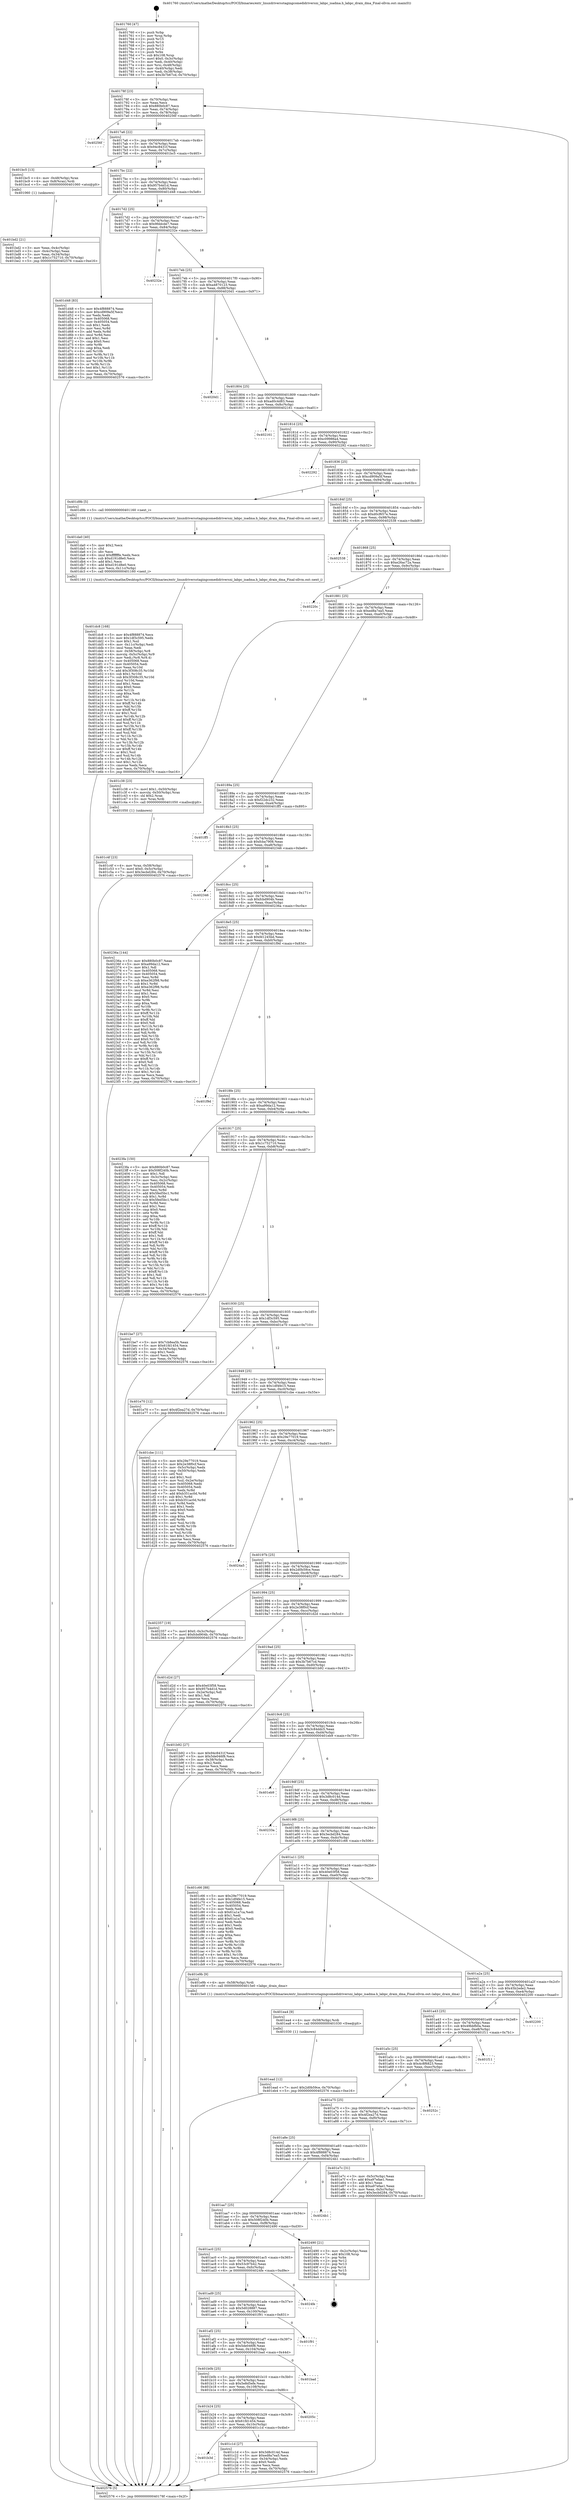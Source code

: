 digraph "0x401760" {
  label = "0x401760 (/mnt/c/Users/mathe/Desktop/tcc/POCII/binaries/extr_linuxdriversstagingcomedidriversni_labpc_isadma.h_labpc_drain_dma_Final-ollvm.out::main(0))"
  labelloc = "t"
  node[shape=record]

  Entry [label="",width=0.3,height=0.3,shape=circle,fillcolor=black,style=filled]
  "0x40178f" [label="{
     0x40178f [23]\l
     | [instrs]\l
     &nbsp;&nbsp;0x40178f \<+3\>: mov -0x70(%rbp),%eax\l
     &nbsp;&nbsp;0x401792 \<+2\>: mov %eax,%ecx\l
     &nbsp;&nbsp;0x401794 \<+6\>: sub $0x880b0c87,%ecx\l
     &nbsp;&nbsp;0x40179a \<+3\>: mov %eax,-0x74(%rbp)\l
     &nbsp;&nbsp;0x40179d \<+3\>: mov %ecx,-0x78(%rbp)\l
     &nbsp;&nbsp;0x4017a0 \<+6\>: je 000000000040256f \<main+0xe0f\>\l
  }"]
  "0x40256f" [label="{
     0x40256f\l
  }", style=dashed]
  "0x4017a6" [label="{
     0x4017a6 [22]\l
     | [instrs]\l
     &nbsp;&nbsp;0x4017a6 \<+5\>: jmp 00000000004017ab \<main+0x4b\>\l
     &nbsp;&nbsp;0x4017ab \<+3\>: mov -0x74(%rbp),%eax\l
     &nbsp;&nbsp;0x4017ae \<+5\>: sub $0x94c8431f,%eax\l
     &nbsp;&nbsp;0x4017b3 \<+3\>: mov %eax,-0x7c(%rbp)\l
     &nbsp;&nbsp;0x4017b6 \<+6\>: je 0000000000401bc5 \<main+0x465\>\l
  }"]
  Exit [label="",width=0.3,height=0.3,shape=circle,fillcolor=black,style=filled,peripheries=2]
  "0x401bc5" [label="{
     0x401bc5 [13]\l
     | [instrs]\l
     &nbsp;&nbsp;0x401bc5 \<+4\>: mov -0x48(%rbp),%rax\l
     &nbsp;&nbsp;0x401bc9 \<+4\>: mov 0x8(%rax),%rdi\l
     &nbsp;&nbsp;0x401bcd \<+5\>: call 0000000000401060 \<atoi@plt\>\l
     | [calls]\l
     &nbsp;&nbsp;0x401060 \{1\} (unknown)\l
  }"]
  "0x4017bc" [label="{
     0x4017bc [22]\l
     | [instrs]\l
     &nbsp;&nbsp;0x4017bc \<+5\>: jmp 00000000004017c1 \<main+0x61\>\l
     &nbsp;&nbsp;0x4017c1 \<+3\>: mov -0x74(%rbp),%eax\l
     &nbsp;&nbsp;0x4017c4 \<+5\>: sub $0x957b4d1d,%eax\l
     &nbsp;&nbsp;0x4017c9 \<+3\>: mov %eax,-0x80(%rbp)\l
     &nbsp;&nbsp;0x4017cc \<+6\>: je 0000000000401d48 \<main+0x5e8\>\l
  }"]
  "0x401ead" [label="{
     0x401ead [12]\l
     | [instrs]\l
     &nbsp;&nbsp;0x401ead \<+7\>: movl $0x2d0b59ce,-0x70(%rbp)\l
     &nbsp;&nbsp;0x401eb4 \<+5\>: jmp 0000000000402576 \<main+0xe16\>\l
  }"]
  "0x401d48" [label="{
     0x401d48 [83]\l
     | [instrs]\l
     &nbsp;&nbsp;0x401d48 \<+5\>: mov $0x4f888874,%eax\l
     &nbsp;&nbsp;0x401d4d \<+5\>: mov $0xcd909a5f,%ecx\l
     &nbsp;&nbsp;0x401d52 \<+2\>: xor %edx,%edx\l
     &nbsp;&nbsp;0x401d54 \<+7\>: mov 0x405068,%esi\l
     &nbsp;&nbsp;0x401d5b \<+7\>: mov 0x405054,%edi\l
     &nbsp;&nbsp;0x401d62 \<+3\>: sub $0x1,%edx\l
     &nbsp;&nbsp;0x401d65 \<+3\>: mov %esi,%r8d\l
     &nbsp;&nbsp;0x401d68 \<+3\>: add %edx,%r8d\l
     &nbsp;&nbsp;0x401d6b \<+4\>: imul %r8d,%esi\l
     &nbsp;&nbsp;0x401d6f \<+3\>: and $0x1,%esi\l
     &nbsp;&nbsp;0x401d72 \<+3\>: cmp $0x0,%esi\l
     &nbsp;&nbsp;0x401d75 \<+4\>: sete %r9b\l
     &nbsp;&nbsp;0x401d79 \<+3\>: cmp $0xa,%edi\l
     &nbsp;&nbsp;0x401d7c \<+4\>: setl %r10b\l
     &nbsp;&nbsp;0x401d80 \<+3\>: mov %r9b,%r11b\l
     &nbsp;&nbsp;0x401d83 \<+3\>: and %r10b,%r11b\l
     &nbsp;&nbsp;0x401d86 \<+3\>: xor %r10b,%r9b\l
     &nbsp;&nbsp;0x401d89 \<+3\>: or %r9b,%r11b\l
     &nbsp;&nbsp;0x401d8c \<+4\>: test $0x1,%r11b\l
     &nbsp;&nbsp;0x401d90 \<+3\>: cmovne %ecx,%eax\l
     &nbsp;&nbsp;0x401d93 \<+3\>: mov %eax,-0x70(%rbp)\l
     &nbsp;&nbsp;0x401d96 \<+5\>: jmp 0000000000402576 \<main+0xe16\>\l
  }"]
  "0x4017d2" [label="{
     0x4017d2 [25]\l
     | [instrs]\l
     &nbsp;&nbsp;0x4017d2 \<+5\>: jmp 00000000004017d7 \<main+0x77\>\l
     &nbsp;&nbsp;0x4017d7 \<+3\>: mov -0x74(%rbp),%eax\l
     &nbsp;&nbsp;0x4017da \<+5\>: sub $0x9fddcde7,%eax\l
     &nbsp;&nbsp;0x4017df \<+6\>: mov %eax,-0x84(%rbp)\l
     &nbsp;&nbsp;0x4017e5 \<+6\>: je 000000000040232e \<main+0xbce\>\l
  }"]
  "0x401ea4" [label="{
     0x401ea4 [9]\l
     | [instrs]\l
     &nbsp;&nbsp;0x401ea4 \<+4\>: mov -0x58(%rbp),%rdi\l
     &nbsp;&nbsp;0x401ea8 \<+5\>: call 0000000000401030 \<free@plt\>\l
     | [calls]\l
     &nbsp;&nbsp;0x401030 \{1\} (unknown)\l
  }"]
  "0x40232e" [label="{
     0x40232e\l
  }", style=dashed]
  "0x4017eb" [label="{
     0x4017eb [25]\l
     | [instrs]\l
     &nbsp;&nbsp;0x4017eb \<+5\>: jmp 00000000004017f0 \<main+0x90\>\l
     &nbsp;&nbsp;0x4017f0 \<+3\>: mov -0x74(%rbp),%eax\l
     &nbsp;&nbsp;0x4017f3 \<+5\>: sub $0xa4870123,%eax\l
     &nbsp;&nbsp;0x4017f8 \<+6\>: mov %eax,-0x88(%rbp)\l
     &nbsp;&nbsp;0x4017fe \<+6\>: je 00000000004020d1 \<main+0x971\>\l
  }"]
  "0x401dc8" [label="{
     0x401dc8 [168]\l
     | [instrs]\l
     &nbsp;&nbsp;0x401dc8 \<+5\>: mov $0x4f888874,%ecx\l
     &nbsp;&nbsp;0x401dcd \<+5\>: mov $0x1df3c595,%edx\l
     &nbsp;&nbsp;0x401dd2 \<+3\>: mov $0x1,%sil\l
     &nbsp;&nbsp;0x401dd5 \<+6\>: mov -0x11c(%rbp),%edi\l
     &nbsp;&nbsp;0x401ddb \<+3\>: imul %eax,%edi\l
     &nbsp;&nbsp;0x401dde \<+4\>: mov -0x58(%rbp),%r8\l
     &nbsp;&nbsp;0x401de2 \<+4\>: movslq -0x5c(%rbp),%r9\l
     &nbsp;&nbsp;0x401de6 \<+4\>: mov %edi,(%r8,%r9,4)\l
     &nbsp;&nbsp;0x401dea \<+7\>: mov 0x405068,%eax\l
     &nbsp;&nbsp;0x401df1 \<+7\>: mov 0x405054,%edi\l
     &nbsp;&nbsp;0x401df8 \<+3\>: mov %eax,%r10d\l
     &nbsp;&nbsp;0x401dfb \<+7\>: add $0x3f308c35,%r10d\l
     &nbsp;&nbsp;0x401e02 \<+4\>: sub $0x1,%r10d\l
     &nbsp;&nbsp;0x401e06 \<+7\>: sub $0x3f308c35,%r10d\l
     &nbsp;&nbsp;0x401e0d \<+4\>: imul %r10d,%eax\l
     &nbsp;&nbsp;0x401e11 \<+3\>: and $0x1,%eax\l
     &nbsp;&nbsp;0x401e14 \<+3\>: cmp $0x0,%eax\l
     &nbsp;&nbsp;0x401e17 \<+4\>: sete %r11b\l
     &nbsp;&nbsp;0x401e1b \<+3\>: cmp $0xa,%edi\l
     &nbsp;&nbsp;0x401e1e \<+3\>: setl %bl\l
     &nbsp;&nbsp;0x401e21 \<+3\>: mov %r11b,%r14b\l
     &nbsp;&nbsp;0x401e24 \<+4\>: xor $0xff,%r14b\l
     &nbsp;&nbsp;0x401e28 \<+3\>: mov %bl,%r15b\l
     &nbsp;&nbsp;0x401e2b \<+4\>: xor $0xff,%r15b\l
     &nbsp;&nbsp;0x401e2f \<+4\>: xor $0x1,%sil\l
     &nbsp;&nbsp;0x401e33 \<+3\>: mov %r14b,%r12b\l
     &nbsp;&nbsp;0x401e36 \<+4\>: and $0xff,%r12b\l
     &nbsp;&nbsp;0x401e3a \<+3\>: and %sil,%r11b\l
     &nbsp;&nbsp;0x401e3d \<+3\>: mov %r15b,%r13b\l
     &nbsp;&nbsp;0x401e40 \<+4\>: and $0xff,%r13b\l
     &nbsp;&nbsp;0x401e44 \<+3\>: and %sil,%bl\l
     &nbsp;&nbsp;0x401e47 \<+3\>: or %r11b,%r12b\l
     &nbsp;&nbsp;0x401e4a \<+3\>: or %bl,%r13b\l
     &nbsp;&nbsp;0x401e4d \<+3\>: xor %r13b,%r12b\l
     &nbsp;&nbsp;0x401e50 \<+3\>: or %r15b,%r14b\l
     &nbsp;&nbsp;0x401e53 \<+4\>: xor $0xff,%r14b\l
     &nbsp;&nbsp;0x401e57 \<+4\>: or $0x1,%sil\l
     &nbsp;&nbsp;0x401e5b \<+3\>: and %sil,%r14b\l
     &nbsp;&nbsp;0x401e5e \<+3\>: or %r14b,%r12b\l
     &nbsp;&nbsp;0x401e61 \<+4\>: test $0x1,%r12b\l
     &nbsp;&nbsp;0x401e65 \<+3\>: cmovne %edx,%ecx\l
     &nbsp;&nbsp;0x401e68 \<+3\>: mov %ecx,-0x70(%rbp)\l
     &nbsp;&nbsp;0x401e6b \<+5\>: jmp 0000000000402576 \<main+0xe16\>\l
  }"]
  "0x4020d1" [label="{
     0x4020d1\l
  }", style=dashed]
  "0x401804" [label="{
     0x401804 [25]\l
     | [instrs]\l
     &nbsp;&nbsp;0x401804 \<+5\>: jmp 0000000000401809 \<main+0xa9\>\l
     &nbsp;&nbsp;0x401809 \<+3\>: mov -0x74(%rbp),%eax\l
     &nbsp;&nbsp;0x40180c \<+5\>: sub $0xad0c4d83,%eax\l
     &nbsp;&nbsp;0x401811 \<+6\>: mov %eax,-0x8c(%rbp)\l
     &nbsp;&nbsp;0x401817 \<+6\>: je 0000000000402161 \<main+0xa01\>\l
  }"]
  "0x401da0" [label="{
     0x401da0 [40]\l
     | [instrs]\l
     &nbsp;&nbsp;0x401da0 \<+5\>: mov $0x2,%ecx\l
     &nbsp;&nbsp;0x401da5 \<+1\>: cltd\l
     &nbsp;&nbsp;0x401da6 \<+2\>: idiv %ecx\l
     &nbsp;&nbsp;0x401da8 \<+6\>: imul $0xfffffffe,%edx,%ecx\l
     &nbsp;&nbsp;0x401dae \<+6\>: sub $0xd191d8e0,%ecx\l
     &nbsp;&nbsp;0x401db4 \<+3\>: add $0x1,%ecx\l
     &nbsp;&nbsp;0x401db7 \<+6\>: add $0xd191d8e0,%ecx\l
     &nbsp;&nbsp;0x401dbd \<+6\>: mov %ecx,-0x11c(%rbp)\l
     &nbsp;&nbsp;0x401dc3 \<+5\>: call 0000000000401160 \<next_i\>\l
     | [calls]\l
     &nbsp;&nbsp;0x401160 \{1\} (/mnt/c/Users/mathe/Desktop/tcc/POCII/binaries/extr_linuxdriversstagingcomedidriversni_labpc_isadma.h_labpc_drain_dma_Final-ollvm.out::next_i)\l
  }"]
  "0x402161" [label="{
     0x402161\l
  }", style=dashed]
  "0x40181d" [label="{
     0x40181d [25]\l
     | [instrs]\l
     &nbsp;&nbsp;0x40181d \<+5\>: jmp 0000000000401822 \<main+0xc2\>\l
     &nbsp;&nbsp;0x401822 \<+3\>: mov -0x74(%rbp),%eax\l
     &nbsp;&nbsp;0x401825 \<+5\>: sub $0xc09986a4,%eax\l
     &nbsp;&nbsp;0x40182a \<+6\>: mov %eax,-0x90(%rbp)\l
     &nbsp;&nbsp;0x401830 \<+6\>: je 0000000000402292 \<main+0xb32\>\l
  }"]
  "0x401c4f" [label="{
     0x401c4f [23]\l
     | [instrs]\l
     &nbsp;&nbsp;0x401c4f \<+4\>: mov %rax,-0x58(%rbp)\l
     &nbsp;&nbsp;0x401c53 \<+7\>: movl $0x0,-0x5c(%rbp)\l
     &nbsp;&nbsp;0x401c5a \<+7\>: movl $0x3ecbd284,-0x70(%rbp)\l
     &nbsp;&nbsp;0x401c61 \<+5\>: jmp 0000000000402576 \<main+0xe16\>\l
  }"]
  "0x402292" [label="{
     0x402292\l
  }", style=dashed]
  "0x401836" [label="{
     0x401836 [25]\l
     | [instrs]\l
     &nbsp;&nbsp;0x401836 \<+5\>: jmp 000000000040183b \<main+0xdb\>\l
     &nbsp;&nbsp;0x40183b \<+3\>: mov -0x74(%rbp),%eax\l
     &nbsp;&nbsp;0x40183e \<+5\>: sub $0xcd909a5f,%eax\l
     &nbsp;&nbsp;0x401843 \<+6\>: mov %eax,-0x94(%rbp)\l
     &nbsp;&nbsp;0x401849 \<+6\>: je 0000000000401d9b \<main+0x63b\>\l
  }"]
  "0x401b3d" [label="{
     0x401b3d\l
  }", style=dashed]
  "0x401d9b" [label="{
     0x401d9b [5]\l
     | [instrs]\l
     &nbsp;&nbsp;0x401d9b \<+5\>: call 0000000000401160 \<next_i\>\l
     | [calls]\l
     &nbsp;&nbsp;0x401160 \{1\} (/mnt/c/Users/mathe/Desktop/tcc/POCII/binaries/extr_linuxdriversstagingcomedidriversni_labpc_isadma.h_labpc_drain_dma_Final-ollvm.out::next_i)\l
  }"]
  "0x40184f" [label="{
     0x40184f [25]\l
     | [instrs]\l
     &nbsp;&nbsp;0x40184f \<+5\>: jmp 0000000000401854 \<main+0xf4\>\l
     &nbsp;&nbsp;0x401854 \<+3\>: mov -0x74(%rbp),%eax\l
     &nbsp;&nbsp;0x401857 \<+5\>: sub $0xd0cf657e,%eax\l
     &nbsp;&nbsp;0x40185c \<+6\>: mov %eax,-0x98(%rbp)\l
     &nbsp;&nbsp;0x401862 \<+6\>: je 0000000000402538 \<main+0xdd8\>\l
  }"]
  "0x401c1d" [label="{
     0x401c1d [27]\l
     | [instrs]\l
     &nbsp;&nbsp;0x401c1d \<+5\>: mov $0x3d8c014d,%eax\l
     &nbsp;&nbsp;0x401c22 \<+5\>: mov $0xed8a7ea5,%ecx\l
     &nbsp;&nbsp;0x401c27 \<+3\>: mov -0x34(%rbp),%edx\l
     &nbsp;&nbsp;0x401c2a \<+3\>: cmp $0x0,%edx\l
     &nbsp;&nbsp;0x401c2d \<+3\>: cmove %ecx,%eax\l
     &nbsp;&nbsp;0x401c30 \<+3\>: mov %eax,-0x70(%rbp)\l
     &nbsp;&nbsp;0x401c33 \<+5\>: jmp 0000000000402576 \<main+0xe16\>\l
  }"]
  "0x402538" [label="{
     0x402538\l
  }", style=dashed]
  "0x401868" [label="{
     0x401868 [25]\l
     | [instrs]\l
     &nbsp;&nbsp;0x401868 \<+5\>: jmp 000000000040186d \<main+0x10d\>\l
     &nbsp;&nbsp;0x40186d \<+3\>: mov -0x74(%rbp),%eax\l
     &nbsp;&nbsp;0x401870 \<+5\>: sub $0xe26ac72a,%eax\l
     &nbsp;&nbsp;0x401875 \<+6\>: mov %eax,-0x9c(%rbp)\l
     &nbsp;&nbsp;0x40187b \<+6\>: je 000000000040220c \<main+0xaac\>\l
  }"]
  "0x401b24" [label="{
     0x401b24 [25]\l
     | [instrs]\l
     &nbsp;&nbsp;0x401b24 \<+5\>: jmp 0000000000401b29 \<main+0x3c9\>\l
     &nbsp;&nbsp;0x401b29 \<+3\>: mov -0x74(%rbp),%eax\l
     &nbsp;&nbsp;0x401b2c \<+5\>: sub $0x61fd1454,%eax\l
     &nbsp;&nbsp;0x401b31 \<+6\>: mov %eax,-0x10c(%rbp)\l
     &nbsp;&nbsp;0x401b37 \<+6\>: je 0000000000401c1d \<main+0x4bd\>\l
  }"]
  "0x40220c" [label="{
     0x40220c\l
  }", style=dashed]
  "0x401881" [label="{
     0x401881 [25]\l
     | [instrs]\l
     &nbsp;&nbsp;0x401881 \<+5\>: jmp 0000000000401886 \<main+0x126\>\l
     &nbsp;&nbsp;0x401886 \<+3\>: mov -0x74(%rbp),%eax\l
     &nbsp;&nbsp;0x401889 \<+5\>: sub $0xed8a7ea5,%eax\l
     &nbsp;&nbsp;0x40188e \<+6\>: mov %eax,-0xa0(%rbp)\l
     &nbsp;&nbsp;0x401894 \<+6\>: je 0000000000401c38 \<main+0x4d8\>\l
  }"]
  "0x40205c" [label="{
     0x40205c\l
  }", style=dashed]
  "0x401c38" [label="{
     0x401c38 [23]\l
     | [instrs]\l
     &nbsp;&nbsp;0x401c38 \<+7\>: movl $0x1,-0x50(%rbp)\l
     &nbsp;&nbsp;0x401c3f \<+4\>: movslq -0x50(%rbp),%rax\l
     &nbsp;&nbsp;0x401c43 \<+4\>: shl $0x2,%rax\l
     &nbsp;&nbsp;0x401c47 \<+3\>: mov %rax,%rdi\l
     &nbsp;&nbsp;0x401c4a \<+5\>: call 0000000000401050 \<malloc@plt\>\l
     | [calls]\l
     &nbsp;&nbsp;0x401050 \{1\} (unknown)\l
  }"]
  "0x40189a" [label="{
     0x40189a [25]\l
     | [instrs]\l
     &nbsp;&nbsp;0x40189a \<+5\>: jmp 000000000040189f \<main+0x13f\>\l
     &nbsp;&nbsp;0x40189f \<+3\>: mov -0x74(%rbp),%eax\l
     &nbsp;&nbsp;0x4018a2 \<+5\>: sub $0xf22dc232,%eax\l
     &nbsp;&nbsp;0x4018a7 \<+6\>: mov %eax,-0xa4(%rbp)\l
     &nbsp;&nbsp;0x4018ad \<+6\>: je 0000000000401ff5 \<main+0x895\>\l
  }"]
  "0x401b0b" [label="{
     0x401b0b [25]\l
     | [instrs]\l
     &nbsp;&nbsp;0x401b0b \<+5\>: jmp 0000000000401b10 \<main+0x3b0\>\l
     &nbsp;&nbsp;0x401b10 \<+3\>: mov -0x74(%rbp),%eax\l
     &nbsp;&nbsp;0x401b13 \<+5\>: sub $0x5e8d5efe,%eax\l
     &nbsp;&nbsp;0x401b18 \<+6\>: mov %eax,-0x108(%rbp)\l
     &nbsp;&nbsp;0x401b1e \<+6\>: je 000000000040205c \<main+0x8fc\>\l
  }"]
  "0x401ff5" [label="{
     0x401ff5\l
  }", style=dashed]
  "0x4018b3" [label="{
     0x4018b3 [25]\l
     | [instrs]\l
     &nbsp;&nbsp;0x4018b3 \<+5\>: jmp 00000000004018b8 \<main+0x158\>\l
     &nbsp;&nbsp;0x4018b8 \<+3\>: mov -0x74(%rbp),%eax\l
     &nbsp;&nbsp;0x4018bb \<+5\>: sub $0xfcba7908,%eax\l
     &nbsp;&nbsp;0x4018c0 \<+6\>: mov %eax,-0xa8(%rbp)\l
     &nbsp;&nbsp;0x4018c6 \<+6\>: je 0000000000402346 \<main+0xbe6\>\l
  }"]
  "0x401bad" [label="{
     0x401bad\l
  }", style=dashed]
  "0x402346" [label="{
     0x402346\l
  }", style=dashed]
  "0x4018cc" [label="{
     0x4018cc [25]\l
     | [instrs]\l
     &nbsp;&nbsp;0x4018cc \<+5\>: jmp 00000000004018d1 \<main+0x171\>\l
     &nbsp;&nbsp;0x4018d1 \<+3\>: mov -0x74(%rbp),%eax\l
     &nbsp;&nbsp;0x4018d4 \<+5\>: sub $0xfcbd904b,%eax\l
     &nbsp;&nbsp;0x4018d9 \<+6\>: mov %eax,-0xac(%rbp)\l
     &nbsp;&nbsp;0x4018df \<+6\>: je 000000000040236a \<main+0xc0a\>\l
  }"]
  "0x401af2" [label="{
     0x401af2 [25]\l
     | [instrs]\l
     &nbsp;&nbsp;0x401af2 \<+5\>: jmp 0000000000401af7 \<main+0x397\>\l
     &nbsp;&nbsp;0x401af7 \<+3\>: mov -0x74(%rbp),%eax\l
     &nbsp;&nbsp;0x401afa \<+5\>: sub $0x5de046f8,%eax\l
     &nbsp;&nbsp;0x401aff \<+6\>: mov %eax,-0x104(%rbp)\l
     &nbsp;&nbsp;0x401b05 \<+6\>: je 0000000000401bad \<main+0x44d\>\l
  }"]
  "0x40236a" [label="{
     0x40236a [144]\l
     | [instrs]\l
     &nbsp;&nbsp;0x40236a \<+5\>: mov $0x880b0c87,%eax\l
     &nbsp;&nbsp;0x40236f \<+5\>: mov $0xa99da12,%ecx\l
     &nbsp;&nbsp;0x402374 \<+2\>: mov $0x1,%dl\l
     &nbsp;&nbsp;0x402376 \<+7\>: mov 0x405068,%esi\l
     &nbsp;&nbsp;0x40237d \<+7\>: mov 0x405054,%edi\l
     &nbsp;&nbsp;0x402384 \<+3\>: mov %esi,%r8d\l
     &nbsp;&nbsp;0x402387 \<+7\>: sub $0xe362f98,%r8d\l
     &nbsp;&nbsp;0x40238e \<+4\>: sub $0x1,%r8d\l
     &nbsp;&nbsp;0x402392 \<+7\>: add $0xe362f98,%r8d\l
     &nbsp;&nbsp;0x402399 \<+4\>: imul %r8d,%esi\l
     &nbsp;&nbsp;0x40239d \<+3\>: and $0x1,%esi\l
     &nbsp;&nbsp;0x4023a0 \<+3\>: cmp $0x0,%esi\l
     &nbsp;&nbsp;0x4023a3 \<+4\>: sete %r9b\l
     &nbsp;&nbsp;0x4023a7 \<+3\>: cmp $0xa,%edi\l
     &nbsp;&nbsp;0x4023aa \<+4\>: setl %r10b\l
     &nbsp;&nbsp;0x4023ae \<+3\>: mov %r9b,%r11b\l
     &nbsp;&nbsp;0x4023b1 \<+4\>: xor $0xff,%r11b\l
     &nbsp;&nbsp;0x4023b5 \<+3\>: mov %r10b,%bl\l
     &nbsp;&nbsp;0x4023b8 \<+3\>: xor $0xff,%bl\l
     &nbsp;&nbsp;0x4023bb \<+3\>: xor $0x0,%dl\l
     &nbsp;&nbsp;0x4023be \<+3\>: mov %r11b,%r14b\l
     &nbsp;&nbsp;0x4023c1 \<+4\>: and $0x0,%r14b\l
     &nbsp;&nbsp;0x4023c5 \<+3\>: and %dl,%r9b\l
     &nbsp;&nbsp;0x4023c8 \<+3\>: mov %bl,%r15b\l
     &nbsp;&nbsp;0x4023cb \<+4\>: and $0x0,%r15b\l
     &nbsp;&nbsp;0x4023cf \<+3\>: and %dl,%r10b\l
     &nbsp;&nbsp;0x4023d2 \<+3\>: or %r9b,%r14b\l
     &nbsp;&nbsp;0x4023d5 \<+3\>: or %r10b,%r15b\l
     &nbsp;&nbsp;0x4023d8 \<+3\>: xor %r15b,%r14b\l
     &nbsp;&nbsp;0x4023db \<+3\>: or %bl,%r11b\l
     &nbsp;&nbsp;0x4023de \<+4\>: xor $0xff,%r11b\l
     &nbsp;&nbsp;0x4023e2 \<+3\>: or $0x0,%dl\l
     &nbsp;&nbsp;0x4023e5 \<+3\>: and %dl,%r11b\l
     &nbsp;&nbsp;0x4023e8 \<+3\>: or %r11b,%r14b\l
     &nbsp;&nbsp;0x4023eb \<+4\>: test $0x1,%r14b\l
     &nbsp;&nbsp;0x4023ef \<+3\>: cmovne %ecx,%eax\l
     &nbsp;&nbsp;0x4023f2 \<+3\>: mov %eax,-0x70(%rbp)\l
     &nbsp;&nbsp;0x4023f5 \<+5\>: jmp 0000000000402576 \<main+0xe16\>\l
  }"]
  "0x4018e5" [label="{
     0x4018e5 [25]\l
     | [instrs]\l
     &nbsp;&nbsp;0x4018e5 \<+5\>: jmp 00000000004018ea \<main+0x18a\>\l
     &nbsp;&nbsp;0x4018ea \<+3\>: mov -0x74(%rbp),%eax\l
     &nbsp;&nbsp;0x4018ed \<+5\>: sub $0xfd1245bd,%eax\l
     &nbsp;&nbsp;0x4018f2 \<+6\>: mov %eax,-0xb0(%rbp)\l
     &nbsp;&nbsp;0x4018f8 \<+6\>: je 0000000000401f9d \<main+0x83d\>\l
  }"]
  "0x401f91" [label="{
     0x401f91\l
  }", style=dashed]
  "0x401f9d" [label="{
     0x401f9d\l
  }", style=dashed]
  "0x4018fe" [label="{
     0x4018fe [25]\l
     | [instrs]\l
     &nbsp;&nbsp;0x4018fe \<+5\>: jmp 0000000000401903 \<main+0x1a3\>\l
     &nbsp;&nbsp;0x401903 \<+3\>: mov -0x74(%rbp),%eax\l
     &nbsp;&nbsp;0x401906 \<+5\>: sub $0xa99da12,%eax\l
     &nbsp;&nbsp;0x40190b \<+6\>: mov %eax,-0xb4(%rbp)\l
     &nbsp;&nbsp;0x401911 \<+6\>: je 00000000004023fa \<main+0xc9a\>\l
  }"]
  "0x401ad9" [label="{
     0x401ad9 [25]\l
     | [instrs]\l
     &nbsp;&nbsp;0x401ad9 \<+5\>: jmp 0000000000401ade \<main+0x37e\>\l
     &nbsp;&nbsp;0x401ade \<+3\>: mov -0x74(%rbp),%eax\l
     &nbsp;&nbsp;0x401ae1 \<+5\>: sub $0x5d028887,%eax\l
     &nbsp;&nbsp;0x401ae6 \<+6\>: mov %eax,-0x100(%rbp)\l
     &nbsp;&nbsp;0x401aec \<+6\>: je 0000000000401f91 \<main+0x831\>\l
  }"]
  "0x4023fa" [label="{
     0x4023fa [150]\l
     | [instrs]\l
     &nbsp;&nbsp;0x4023fa \<+5\>: mov $0x880b0c87,%eax\l
     &nbsp;&nbsp;0x4023ff \<+5\>: mov $0x508f240b,%ecx\l
     &nbsp;&nbsp;0x402404 \<+2\>: mov $0x1,%dl\l
     &nbsp;&nbsp;0x402406 \<+3\>: mov -0x3c(%rbp),%esi\l
     &nbsp;&nbsp;0x402409 \<+3\>: mov %esi,-0x2c(%rbp)\l
     &nbsp;&nbsp;0x40240c \<+7\>: mov 0x405068,%esi\l
     &nbsp;&nbsp;0x402413 \<+7\>: mov 0x405054,%edi\l
     &nbsp;&nbsp;0x40241a \<+3\>: mov %esi,%r8d\l
     &nbsp;&nbsp;0x40241d \<+7\>: add $0x5fed5bc1,%r8d\l
     &nbsp;&nbsp;0x402424 \<+4\>: sub $0x1,%r8d\l
     &nbsp;&nbsp;0x402428 \<+7\>: sub $0x5fed5bc1,%r8d\l
     &nbsp;&nbsp;0x40242f \<+4\>: imul %r8d,%esi\l
     &nbsp;&nbsp;0x402433 \<+3\>: and $0x1,%esi\l
     &nbsp;&nbsp;0x402436 \<+3\>: cmp $0x0,%esi\l
     &nbsp;&nbsp;0x402439 \<+4\>: sete %r9b\l
     &nbsp;&nbsp;0x40243d \<+3\>: cmp $0xa,%edi\l
     &nbsp;&nbsp;0x402440 \<+4\>: setl %r10b\l
     &nbsp;&nbsp;0x402444 \<+3\>: mov %r9b,%r11b\l
     &nbsp;&nbsp;0x402447 \<+4\>: xor $0xff,%r11b\l
     &nbsp;&nbsp;0x40244b \<+3\>: mov %r10b,%bl\l
     &nbsp;&nbsp;0x40244e \<+3\>: xor $0xff,%bl\l
     &nbsp;&nbsp;0x402451 \<+3\>: xor $0x1,%dl\l
     &nbsp;&nbsp;0x402454 \<+3\>: mov %r11b,%r14b\l
     &nbsp;&nbsp;0x402457 \<+4\>: and $0xff,%r14b\l
     &nbsp;&nbsp;0x40245b \<+3\>: and %dl,%r9b\l
     &nbsp;&nbsp;0x40245e \<+3\>: mov %bl,%r15b\l
     &nbsp;&nbsp;0x402461 \<+4\>: and $0xff,%r15b\l
     &nbsp;&nbsp;0x402465 \<+3\>: and %dl,%r10b\l
     &nbsp;&nbsp;0x402468 \<+3\>: or %r9b,%r14b\l
     &nbsp;&nbsp;0x40246b \<+3\>: or %r10b,%r15b\l
     &nbsp;&nbsp;0x40246e \<+3\>: xor %r15b,%r14b\l
     &nbsp;&nbsp;0x402471 \<+3\>: or %bl,%r11b\l
     &nbsp;&nbsp;0x402474 \<+4\>: xor $0xff,%r11b\l
     &nbsp;&nbsp;0x402478 \<+3\>: or $0x1,%dl\l
     &nbsp;&nbsp;0x40247b \<+3\>: and %dl,%r11b\l
     &nbsp;&nbsp;0x40247e \<+3\>: or %r11b,%r14b\l
     &nbsp;&nbsp;0x402481 \<+4\>: test $0x1,%r14b\l
     &nbsp;&nbsp;0x402485 \<+3\>: cmovne %ecx,%eax\l
     &nbsp;&nbsp;0x402488 \<+3\>: mov %eax,-0x70(%rbp)\l
     &nbsp;&nbsp;0x40248b \<+5\>: jmp 0000000000402576 \<main+0xe16\>\l
  }"]
  "0x401917" [label="{
     0x401917 [25]\l
     | [instrs]\l
     &nbsp;&nbsp;0x401917 \<+5\>: jmp 000000000040191c \<main+0x1bc\>\l
     &nbsp;&nbsp;0x40191c \<+3\>: mov -0x74(%rbp),%eax\l
     &nbsp;&nbsp;0x40191f \<+5\>: sub $0x1c752710,%eax\l
     &nbsp;&nbsp;0x401924 \<+6\>: mov %eax,-0xb8(%rbp)\l
     &nbsp;&nbsp;0x40192a \<+6\>: je 0000000000401be7 \<main+0x487\>\l
  }"]
  "0x4024fe" [label="{
     0x4024fe\l
  }", style=dashed]
  "0x401be7" [label="{
     0x401be7 [27]\l
     | [instrs]\l
     &nbsp;&nbsp;0x401be7 \<+5\>: mov $0x7cb8ea5b,%eax\l
     &nbsp;&nbsp;0x401bec \<+5\>: mov $0x61fd1454,%ecx\l
     &nbsp;&nbsp;0x401bf1 \<+3\>: mov -0x34(%rbp),%edx\l
     &nbsp;&nbsp;0x401bf4 \<+3\>: cmp $0x1,%edx\l
     &nbsp;&nbsp;0x401bf7 \<+3\>: cmovl %ecx,%eax\l
     &nbsp;&nbsp;0x401bfa \<+3\>: mov %eax,-0x70(%rbp)\l
     &nbsp;&nbsp;0x401bfd \<+5\>: jmp 0000000000402576 \<main+0xe16\>\l
  }"]
  "0x401930" [label="{
     0x401930 [25]\l
     | [instrs]\l
     &nbsp;&nbsp;0x401930 \<+5\>: jmp 0000000000401935 \<main+0x1d5\>\l
     &nbsp;&nbsp;0x401935 \<+3\>: mov -0x74(%rbp),%eax\l
     &nbsp;&nbsp;0x401938 \<+5\>: sub $0x1df3c595,%eax\l
     &nbsp;&nbsp;0x40193d \<+6\>: mov %eax,-0xbc(%rbp)\l
     &nbsp;&nbsp;0x401943 \<+6\>: je 0000000000401e70 \<main+0x710\>\l
  }"]
  "0x401ac0" [label="{
     0x401ac0 [25]\l
     | [instrs]\l
     &nbsp;&nbsp;0x401ac0 \<+5\>: jmp 0000000000401ac5 \<main+0x365\>\l
     &nbsp;&nbsp;0x401ac5 \<+3\>: mov -0x74(%rbp),%eax\l
     &nbsp;&nbsp;0x401ac8 \<+5\>: sub $0x53c97b42,%eax\l
     &nbsp;&nbsp;0x401acd \<+6\>: mov %eax,-0xfc(%rbp)\l
     &nbsp;&nbsp;0x401ad3 \<+6\>: je 00000000004024fe \<main+0xd9e\>\l
  }"]
  "0x401e70" [label="{
     0x401e70 [12]\l
     | [instrs]\l
     &nbsp;&nbsp;0x401e70 \<+7\>: movl $0x4f2ea27d,-0x70(%rbp)\l
     &nbsp;&nbsp;0x401e77 \<+5\>: jmp 0000000000402576 \<main+0xe16\>\l
  }"]
  "0x401949" [label="{
     0x401949 [25]\l
     | [instrs]\l
     &nbsp;&nbsp;0x401949 \<+5\>: jmp 000000000040194e \<main+0x1ee\>\l
     &nbsp;&nbsp;0x40194e \<+3\>: mov -0x74(%rbp),%eax\l
     &nbsp;&nbsp;0x401951 \<+5\>: sub $0x1df4fe15,%eax\l
     &nbsp;&nbsp;0x401956 \<+6\>: mov %eax,-0xc0(%rbp)\l
     &nbsp;&nbsp;0x40195c \<+6\>: je 0000000000401cbe \<main+0x55e\>\l
  }"]
  "0x402490" [label="{
     0x402490 [21]\l
     | [instrs]\l
     &nbsp;&nbsp;0x402490 \<+3\>: mov -0x2c(%rbp),%eax\l
     &nbsp;&nbsp;0x402493 \<+7\>: add $0x108,%rsp\l
     &nbsp;&nbsp;0x40249a \<+1\>: pop %rbx\l
     &nbsp;&nbsp;0x40249b \<+2\>: pop %r12\l
     &nbsp;&nbsp;0x40249d \<+2\>: pop %r13\l
     &nbsp;&nbsp;0x40249f \<+2\>: pop %r14\l
     &nbsp;&nbsp;0x4024a1 \<+2\>: pop %r15\l
     &nbsp;&nbsp;0x4024a3 \<+1\>: pop %rbp\l
     &nbsp;&nbsp;0x4024a4 \<+1\>: ret\l
  }"]
  "0x401cbe" [label="{
     0x401cbe [111]\l
     | [instrs]\l
     &nbsp;&nbsp;0x401cbe \<+5\>: mov $0x29e77019,%eax\l
     &nbsp;&nbsp;0x401cc3 \<+5\>: mov $0x2e38f0cf,%ecx\l
     &nbsp;&nbsp;0x401cc8 \<+3\>: mov -0x5c(%rbp),%edx\l
     &nbsp;&nbsp;0x401ccb \<+3\>: cmp -0x50(%rbp),%edx\l
     &nbsp;&nbsp;0x401cce \<+4\>: setl %sil\l
     &nbsp;&nbsp;0x401cd2 \<+4\>: and $0x1,%sil\l
     &nbsp;&nbsp;0x401cd6 \<+4\>: mov %sil,-0x2e(%rbp)\l
     &nbsp;&nbsp;0x401cda \<+7\>: mov 0x405068,%edx\l
     &nbsp;&nbsp;0x401ce1 \<+7\>: mov 0x405054,%edi\l
     &nbsp;&nbsp;0x401ce8 \<+3\>: mov %edx,%r8d\l
     &nbsp;&nbsp;0x401ceb \<+7\>: add $0xb351ac0d,%r8d\l
     &nbsp;&nbsp;0x401cf2 \<+4\>: sub $0x1,%r8d\l
     &nbsp;&nbsp;0x401cf6 \<+7\>: sub $0xb351ac0d,%r8d\l
     &nbsp;&nbsp;0x401cfd \<+4\>: imul %r8d,%edx\l
     &nbsp;&nbsp;0x401d01 \<+3\>: and $0x1,%edx\l
     &nbsp;&nbsp;0x401d04 \<+3\>: cmp $0x0,%edx\l
     &nbsp;&nbsp;0x401d07 \<+4\>: sete %sil\l
     &nbsp;&nbsp;0x401d0b \<+3\>: cmp $0xa,%edi\l
     &nbsp;&nbsp;0x401d0e \<+4\>: setl %r9b\l
     &nbsp;&nbsp;0x401d12 \<+3\>: mov %sil,%r10b\l
     &nbsp;&nbsp;0x401d15 \<+3\>: and %r9b,%r10b\l
     &nbsp;&nbsp;0x401d18 \<+3\>: xor %r9b,%sil\l
     &nbsp;&nbsp;0x401d1b \<+3\>: or %sil,%r10b\l
     &nbsp;&nbsp;0x401d1e \<+4\>: test $0x1,%r10b\l
     &nbsp;&nbsp;0x401d22 \<+3\>: cmovne %ecx,%eax\l
     &nbsp;&nbsp;0x401d25 \<+3\>: mov %eax,-0x70(%rbp)\l
     &nbsp;&nbsp;0x401d28 \<+5\>: jmp 0000000000402576 \<main+0xe16\>\l
  }"]
  "0x401962" [label="{
     0x401962 [25]\l
     | [instrs]\l
     &nbsp;&nbsp;0x401962 \<+5\>: jmp 0000000000401967 \<main+0x207\>\l
     &nbsp;&nbsp;0x401967 \<+3\>: mov -0x74(%rbp),%eax\l
     &nbsp;&nbsp;0x40196a \<+5\>: sub $0x29e77019,%eax\l
     &nbsp;&nbsp;0x40196f \<+6\>: mov %eax,-0xc4(%rbp)\l
     &nbsp;&nbsp;0x401975 \<+6\>: je 00000000004024a5 \<main+0xd45\>\l
  }"]
  "0x401aa7" [label="{
     0x401aa7 [25]\l
     | [instrs]\l
     &nbsp;&nbsp;0x401aa7 \<+5\>: jmp 0000000000401aac \<main+0x34c\>\l
     &nbsp;&nbsp;0x401aac \<+3\>: mov -0x74(%rbp),%eax\l
     &nbsp;&nbsp;0x401aaf \<+5\>: sub $0x508f240b,%eax\l
     &nbsp;&nbsp;0x401ab4 \<+6\>: mov %eax,-0xf8(%rbp)\l
     &nbsp;&nbsp;0x401aba \<+6\>: je 0000000000402490 \<main+0xd30\>\l
  }"]
  "0x4024a5" [label="{
     0x4024a5\l
  }", style=dashed]
  "0x40197b" [label="{
     0x40197b [25]\l
     | [instrs]\l
     &nbsp;&nbsp;0x40197b \<+5\>: jmp 0000000000401980 \<main+0x220\>\l
     &nbsp;&nbsp;0x401980 \<+3\>: mov -0x74(%rbp),%eax\l
     &nbsp;&nbsp;0x401983 \<+5\>: sub $0x2d0b59ce,%eax\l
     &nbsp;&nbsp;0x401988 \<+6\>: mov %eax,-0xc8(%rbp)\l
     &nbsp;&nbsp;0x40198e \<+6\>: je 0000000000402357 \<main+0xbf7\>\l
  }"]
  "0x4024b1" [label="{
     0x4024b1\l
  }", style=dashed]
  "0x402357" [label="{
     0x402357 [19]\l
     | [instrs]\l
     &nbsp;&nbsp;0x402357 \<+7\>: movl $0x0,-0x3c(%rbp)\l
     &nbsp;&nbsp;0x40235e \<+7\>: movl $0xfcbd904b,-0x70(%rbp)\l
     &nbsp;&nbsp;0x402365 \<+5\>: jmp 0000000000402576 \<main+0xe16\>\l
  }"]
  "0x401994" [label="{
     0x401994 [25]\l
     | [instrs]\l
     &nbsp;&nbsp;0x401994 \<+5\>: jmp 0000000000401999 \<main+0x239\>\l
     &nbsp;&nbsp;0x401999 \<+3\>: mov -0x74(%rbp),%eax\l
     &nbsp;&nbsp;0x40199c \<+5\>: sub $0x2e38f0cf,%eax\l
     &nbsp;&nbsp;0x4019a1 \<+6\>: mov %eax,-0xcc(%rbp)\l
     &nbsp;&nbsp;0x4019a7 \<+6\>: je 0000000000401d2d \<main+0x5cd\>\l
  }"]
  "0x401a8e" [label="{
     0x401a8e [25]\l
     | [instrs]\l
     &nbsp;&nbsp;0x401a8e \<+5\>: jmp 0000000000401a93 \<main+0x333\>\l
     &nbsp;&nbsp;0x401a93 \<+3\>: mov -0x74(%rbp),%eax\l
     &nbsp;&nbsp;0x401a96 \<+5\>: sub $0x4f888874,%eax\l
     &nbsp;&nbsp;0x401a9b \<+6\>: mov %eax,-0xf4(%rbp)\l
     &nbsp;&nbsp;0x401aa1 \<+6\>: je 00000000004024b1 \<main+0xd51\>\l
  }"]
  "0x401d2d" [label="{
     0x401d2d [27]\l
     | [instrs]\l
     &nbsp;&nbsp;0x401d2d \<+5\>: mov $0x40e03f58,%eax\l
     &nbsp;&nbsp;0x401d32 \<+5\>: mov $0x957b4d1d,%ecx\l
     &nbsp;&nbsp;0x401d37 \<+3\>: mov -0x2e(%rbp),%dl\l
     &nbsp;&nbsp;0x401d3a \<+3\>: test $0x1,%dl\l
     &nbsp;&nbsp;0x401d3d \<+3\>: cmovne %ecx,%eax\l
     &nbsp;&nbsp;0x401d40 \<+3\>: mov %eax,-0x70(%rbp)\l
     &nbsp;&nbsp;0x401d43 \<+5\>: jmp 0000000000402576 \<main+0xe16\>\l
  }"]
  "0x4019ad" [label="{
     0x4019ad [25]\l
     | [instrs]\l
     &nbsp;&nbsp;0x4019ad \<+5\>: jmp 00000000004019b2 \<main+0x252\>\l
     &nbsp;&nbsp;0x4019b2 \<+3\>: mov -0x74(%rbp),%eax\l
     &nbsp;&nbsp;0x4019b5 \<+5\>: sub $0x3b7b67cd,%eax\l
     &nbsp;&nbsp;0x4019ba \<+6\>: mov %eax,-0xd0(%rbp)\l
     &nbsp;&nbsp;0x4019c0 \<+6\>: je 0000000000401b92 \<main+0x432\>\l
  }"]
  "0x401e7c" [label="{
     0x401e7c [31]\l
     | [instrs]\l
     &nbsp;&nbsp;0x401e7c \<+3\>: mov -0x5c(%rbp),%eax\l
     &nbsp;&nbsp;0x401e7f \<+5\>: add $0xa97efae1,%eax\l
     &nbsp;&nbsp;0x401e84 \<+3\>: add $0x1,%eax\l
     &nbsp;&nbsp;0x401e87 \<+5\>: sub $0xa97efae1,%eax\l
     &nbsp;&nbsp;0x401e8c \<+3\>: mov %eax,-0x5c(%rbp)\l
     &nbsp;&nbsp;0x401e8f \<+7\>: movl $0x3ecbd284,-0x70(%rbp)\l
     &nbsp;&nbsp;0x401e96 \<+5\>: jmp 0000000000402576 \<main+0xe16\>\l
  }"]
  "0x401b92" [label="{
     0x401b92 [27]\l
     | [instrs]\l
     &nbsp;&nbsp;0x401b92 \<+5\>: mov $0x94c8431f,%eax\l
     &nbsp;&nbsp;0x401b97 \<+5\>: mov $0x5de046f8,%ecx\l
     &nbsp;&nbsp;0x401b9c \<+3\>: mov -0x38(%rbp),%edx\l
     &nbsp;&nbsp;0x401b9f \<+3\>: cmp $0x2,%edx\l
     &nbsp;&nbsp;0x401ba2 \<+3\>: cmovne %ecx,%eax\l
     &nbsp;&nbsp;0x401ba5 \<+3\>: mov %eax,-0x70(%rbp)\l
     &nbsp;&nbsp;0x401ba8 \<+5\>: jmp 0000000000402576 \<main+0xe16\>\l
  }"]
  "0x4019c6" [label="{
     0x4019c6 [25]\l
     | [instrs]\l
     &nbsp;&nbsp;0x4019c6 \<+5\>: jmp 00000000004019cb \<main+0x26b\>\l
     &nbsp;&nbsp;0x4019cb \<+3\>: mov -0x74(%rbp),%eax\l
     &nbsp;&nbsp;0x4019ce \<+5\>: sub $0x3c84ddc5,%eax\l
     &nbsp;&nbsp;0x4019d3 \<+6\>: mov %eax,-0xd4(%rbp)\l
     &nbsp;&nbsp;0x4019d9 \<+6\>: je 0000000000401eb9 \<main+0x759\>\l
  }"]
  "0x402576" [label="{
     0x402576 [5]\l
     | [instrs]\l
     &nbsp;&nbsp;0x402576 \<+5\>: jmp 000000000040178f \<main+0x2f\>\l
  }"]
  "0x401760" [label="{
     0x401760 [47]\l
     | [instrs]\l
     &nbsp;&nbsp;0x401760 \<+1\>: push %rbp\l
     &nbsp;&nbsp;0x401761 \<+3\>: mov %rsp,%rbp\l
     &nbsp;&nbsp;0x401764 \<+2\>: push %r15\l
     &nbsp;&nbsp;0x401766 \<+2\>: push %r14\l
     &nbsp;&nbsp;0x401768 \<+2\>: push %r13\l
     &nbsp;&nbsp;0x40176a \<+2\>: push %r12\l
     &nbsp;&nbsp;0x40176c \<+1\>: push %rbx\l
     &nbsp;&nbsp;0x40176d \<+7\>: sub $0x108,%rsp\l
     &nbsp;&nbsp;0x401774 \<+7\>: movl $0x0,-0x3c(%rbp)\l
     &nbsp;&nbsp;0x40177b \<+3\>: mov %edi,-0x40(%rbp)\l
     &nbsp;&nbsp;0x40177e \<+4\>: mov %rsi,-0x48(%rbp)\l
     &nbsp;&nbsp;0x401782 \<+3\>: mov -0x40(%rbp),%edi\l
     &nbsp;&nbsp;0x401785 \<+3\>: mov %edi,-0x38(%rbp)\l
     &nbsp;&nbsp;0x401788 \<+7\>: movl $0x3b7b67cd,-0x70(%rbp)\l
  }"]
  "0x401bd2" [label="{
     0x401bd2 [21]\l
     | [instrs]\l
     &nbsp;&nbsp;0x401bd2 \<+3\>: mov %eax,-0x4c(%rbp)\l
     &nbsp;&nbsp;0x401bd5 \<+3\>: mov -0x4c(%rbp),%eax\l
     &nbsp;&nbsp;0x401bd8 \<+3\>: mov %eax,-0x34(%rbp)\l
     &nbsp;&nbsp;0x401bdb \<+7\>: movl $0x1c752710,-0x70(%rbp)\l
     &nbsp;&nbsp;0x401be2 \<+5\>: jmp 0000000000402576 \<main+0xe16\>\l
  }"]
  "0x401a75" [label="{
     0x401a75 [25]\l
     | [instrs]\l
     &nbsp;&nbsp;0x401a75 \<+5\>: jmp 0000000000401a7a \<main+0x31a\>\l
     &nbsp;&nbsp;0x401a7a \<+3\>: mov -0x74(%rbp),%eax\l
     &nbsp;&nbsp;0x401a7d \<+5\>: sub $0x4f2ea27d,%eax\l
     &nbsp;&nbsp;0x401a82 \<+6\>: mov %eax,-0xf0(%rbp)\l
     &nbsp;&nbsp;0x401a88 \<+6\>: je 0000000000401e7c \<main+0x71c\>\l
  }"]
  "0x401eb9" [label="{
     0x401eb9\l
  }", style=dashed]
  "0x4019df" [label="{
     0x4019df [25]\l
     | [instrs]\l
     &nbsp;&nbsp;0x4019df \<+5\>: jmp 00000000004019e4 \<main+0x284\>\l
     &nbsp;&nbsp;0x4019e4 \<+3\>: mov -0x74(%rbp),%eax\l
     &nbsp;&nbsp;0x4019e7 \<+5\>: sub $0x3d8c014d,%eax\l
     &nbsp;&nbsp;0x4019ec \<+6\>: mov %eax,-0xd8(%rbp)\l
     &nbsp;&nbsp;0x4019f2 \<+6\>: je 000000000040233a \<main+0xbda\>\l
  }"]
  "0x40252c" [label="{
     0x40252c\l
  }", style=dashed]
  "0x40233a" [label="{
     0x40233a\l
  }", style=dashed]
  "0x4019f8" [label="{
     0x4019f8 [25]\l
     | [instrs]\l
     &nbsp;&nbsp;0x4019f8 \<+5\>: jmp 00000000004019fd \<main+0x29d\>\l
     &nbsp;&nbsp;0x4019fd \<+3\>: mov -0x74(%rbp),%eax\l
     &nbsp;&nbsp;0x401a00 \<+5\>: sub $0x3ecbd284,%eax\l
     &nbsp;&nbsp;0x401a05 \<+6\>: mov %eax,-0xdc(%rbp)\l
     &nbsp;&nbsp;0x401a0b \<+6\>: je 0000000000401c66 \<main+0x506\>\l
  }"]
  "0x401a5c" [label="{
     0x401a5c [25]\l
     | [instrs]\l
     &nbsp;&nbsp;0x401a5c \<+5\>: jmp 0000000000401a61 \<main+0x301\>\l
     &nbsp;&nbsp;0x401a61 \<+3\>: mov -0x74(%rbp),%eax\l
     &nbsp;&nbsp;0x401a64 \<+5\>: sub $0x4c8f6823,%eax\l
     &nbsp;&nbsp;0x401a69 \<+6\>: mov %eax,-0xec(%rbp)\l
     &nbsp;&nbsp;0x401a6f \<+6\>: je 000000000040252c \<main+0xdcc\>\l
  }"]
  "0x401c66" [label="{
     0x401c66 [88]\l
     | [instrs]\l
     &nbsp;&nbsp;0x401c66 \<+5\>: mov $0x29e77019,%eax\l
     &nbsp;&nbsp;0x401c6b \<+5\>: mov $0x1df4fe15,%ecx\l
     &nbsp;&nbsp;0x401c70 \<+7\>: mov 0x405068,%edx\l
     &nbsp;&nbsp;0x401c77 \<+7\>: mov 0x405054,%esi\l
     &nbsp;&nbsp;0x401c7e \<+2\>: mov %edx,%edi\l
     &nbsp;&nbsp;0x401c80 \<+6\>: sub $0x61a1a7ca,%edi\l
     &nbsp;&nbsp;0x401c86 \<+3\>: sub $0x1,%edi\l
     &nbsp;&nbsp;0x401c89 \<+6\>: add $0x61a1a7ca,%edi\l
     &nbsp;&nbsp;0x401c8f \<+3\>: imul %edi,%edx\l
     &nbsp;&nbsp;0x401c92 \<+3\>: and $0x1,%edx\l
     &nbsp;&nbsp;0x401c95 \<+3\>: cmp $0x0,%edx\l
     &nbsp;&nbsp;0x401c98 \<+4\>: sete %r8b\l
     &nbsp;&nbsp;0x401c9c \<+3\>: cmp $0xa,%esi\l
     &nbsp;&nbsp;0x401c9f \<+4\>: setl %r9b\l
     &nbsp;&nbsp;0x401ca3 \<+3\>: mov %r8b,%r10b\l
     &nbsp;&nbsp;0x401ca6 \<+3\>: and %r9b,%r10b\l
     &nbsp;&nbsp;0x401ca9 \<+3\>: xor %r9b,%r8b\l
     &nbsp;&nbsp;0x401cac \<+3\>: or %r8b,%r10b\l
     &nbsp;&nbsp;0x401caf \<+4\>: test $0x1,%r10b\l
     &nbsp;&nbsp;0x401cb3 \<+3\>: cmovne %ecx,%eax\l
     &nbsp;&nbsp;0x401cb6 \<+3\>: mov %eax,-0x70(%rbp)\l
     &nbsp;&nbsp;0x401cb9 \<+5\>: jmp 0000000000402576 \<main+0xe16\>\l
  }"]
  "0x401a11" [label="{
     0x401a11 [25]\l
     | [instrs]\l
     &nbsp;&nbsp;0x401a11 \<+5\>: jmp 0000000000401a16 \<main+0x2b6\>\l
     &nbsp;&nbsp;0x401a16 \<+3\>: mov -0x74(%rbp),%eax\l
     &nbsp;&nbsp;0x401a19 \<+5\>: sub $0x40e03f58,%eax\l
     &nbsp;&nbsp;0x401a1e \<+6\>: mov %eax,-0xe0(%rbp)\l
     &nbsp;&nbsp;0x401a24 \<+6\>: je 0000000000401e9b \<main+0x73b\>\l
  }"]
  "0x401f11" [label="{
     0x401f11\l
  }", style=dashed]
  "0x401e9b" [label="{
     0x401e9b [9]\l
     | [instrs]\l
     &nbsp;&nbsp;0x401e9b \<+4\>: mov -0x58(%rbp),%rdi\l
     &nbsp;&nbsp;0x401e9f \<+5\>: call 00000000004015e0 \<labpc_drain_dma\>\l
     | [calls]\l
     &nbsp;&nbsp;0x4015e0 \{1\} (/mnt/c/Users/mathe/Desktop/tcc/POCII/binaries/extr_linuxdriversstagingcomedidriversni_labpc_isadma.h_labpc_drain_dma_Final-ollvm.out::labpc_drain_dma)\l
  }"]
  "0x401a2a" [label="{
     0x401a2a [25]\l
     | [instrs]\l
     &nbsp;&nbsp;0x401a2a \<+5\>: jmp 0000000000401a2f \<main+0x2cf\>\l
     &nbsp;&nbsp;0x401a2f \<+3\>: mov -0x74(%rbp),%eax\l
     &nbsp;&nbsp;0x401a32 \<+5\>: sub $0x45b2ede2,%eax\l
     &nbsp;&nbsp;0x401a37 \<+6\>: mov %eax,-0xe4(%rbp)\l
     &nbsp;&nbsp;0x401a3d \<+6\>: je 0000000000402200 \<main+0xaa0\>\l
  }"]
  "0x401a43" [label="{
     0x401a43 [25]\l
     | [instrs]\l
     &nbsp;&nbsp;0x401a43 \<+5\>: jmp 0000000000401a48 \<main+0x2e8\>\l
     &nbsp;&nbsp;0x401a48 \<+3\>: mov -0x74(%rbp),%eax\l
     &nbsp;&nbsp;0x401a4b \<+5\>: sub $0x49bbfb0a,%eax\l
     &nbsp;&nbsp;0x401a50 \<+6\>: mov %eax,-0xe8(%rbp)\l
     &nbsp;&nbsp;0x401a56 \<+6\>: je 0000000000401f11 \<main+0x7b1\>\l
  }"]
  "0x402200" [label="{
     0x402200\l
  }", style=dashed]
  Entry -> "0x401760" [label=" 1"]
  "0x40178f" -> "0x40256f" [label=" 0"]
  "0x40178f" -> "0x4017a6" [label=" 20"]
  "0x402490" -> Exit [label=" 1"]
  "0x4017a6" -> "0x401bc5" [label=" 1"]
  "0x4017a6" -> "0x4017bc" [label=" 19"]
  "0x4023fa" -> "0x402576" [label=" 1"]
  "0x4017bc" -> "0x401d48" [label=" 1"]
  "0x4017bc" -> "0x4017d2" [label=" 18"]
  "0x40236a" -> "0x402576" [label=" 1"]
  "0x4017d2" -> "0x40232e" [label=" 0"]
  "0x4017d2" -> "0x4017eb" [label=" 18"]
  "0x402357" -> "0x402576" [label=" 1"]
  "0x4017eb" -> "0x4020d1" [label=" 0"]
  "0x4017eb" -> "0x401804" [label=" 18"]
  "0x401ead" -> "0x402576" [label=" 1"]
  "0x401804" -> "0x402161" [label=" 0"]
  "0x401804" -> "0x40181d" [label=" 18"]
  "0x401ea4" -> "0x401ead" [label=" 1"]
  "0x40181d" -> "0x402292" [label=" 0"]
  "0x40181d" -> "0x401836" [label=" 18"]
  "0x401e9b" -> "0x401ea4" [label=" 1"]
  "0x401836" -> "0x401d9b" [label=" 1"]
  "0x401836" -> "0x40184f" [label=" 17"]
  "0x401e7c" -> "0x402576" [label=" 1"]
  "0x40184f" -> "0x402538" [label=" 0"]
  "0x40184f" -> "0x401868" [label=" 17"]
  "0x401e70" -> "0x402576" [label=" 1"]
  "0x401868" -> "0x40220c" [label=" 0"]
  "0x401868" -> "0x401881" [label=" 17"]
  "0x401da0" -> "0x401dc8" [label=" 1"]
  "0x401881" -> "0x401c38" [label=" 1"]
  "0x401881" -> "0x40189a" [label=" 16"]
  "0x401d9b" -> "0x401da0" [label=" 1"]
  "0x40189a" -> "0x401ff5" [label=" 0"]
  "0x40189a" -> "0x4018b3" [label=" 16"]
  "0x401d2d" -> "0x402576" [label=" 2"]
  "0x4018b3" -> "0x402346" [label=" 0"]
  "0x4018b3" -> "0x4018cc" [label=" 16"]
  "0x401cbe" -> "0x402576" [label=" 2"]
  "0x4018cc" -> "0x40236a" [label=" 1"]
  "0x4018cc" -> "0x4018e5" [label=" 15"]
  "0x401c4f" -> "0x402576" [label=" 1"]
  "0x4018e5" -> "0x401f9d" [label=" 0"]
  "0x4018e5" -> "0x4018fe" [label=" 15"]
  "0x401c38" -> "0x401c4f" [label=" 1"]
  "0x4018fe" -> "0x4023fa" [label=" 1"]
  "0x4018fe" -> "0x401917" [label=" 14"]
  "0x401b24" -> "0x401b3d" [label=" 0"]
  "0x401917" -> "0x401be7" [label=" 1"]
  "0x401917" -> "0x401930" [label=" 13"]
  "0x401b24" -> "0x401c1d" [label=" 1"]
  "0x401930" -> "0x401e70" [label=" 1"]
  "0x401930" -> "0x401949" [label=" 12"]
  "0x401b0b" -> "0x401b24" [label=" 1"]
  "0x401949" -> "0x401cbe" [label=" 2"]
  "0x401949" -> "0x401962" [label=" 10"]
  "0x401b0b" -> "0x40205c" [label=" 0"]
  "0x401962" -> "0x4024a5" [label=" 0"]
  "0x401962" -> "0x40197b" [label=" 10"]
  "0x401af2" -> "0x401b0b" [label=" 1"]
  "0x40197b" -> "0x402357" [label=" 1"]
  "0x40197b" -> "0x401994" [label=" 9"]
  "0x401af2" -> "0x401bad" [label=" 0"]
  "0x401994" -> "0x401d2d" [label=" 2"]
  "0x401994" -> "0x4019ad" [label=" 7"]
  "0x401ad9" -> "0x401af2" [label=" 1"]
  "0x4019ad" -> "0x401b92" [label=" 1"]
  "0x4019ad" -> "0x4019c6" [label=" 6"]
  "0x401b92" -> "0x402576" [label=" 1"]
  "0x401760" -> "0x40178f" [label=" 1"]
  "0x402576" -> "0x40178f" [label=" 19"]
  "0x401bc5" -> "0x401bd2" [label=" 1"]
  "0x401bd2" -> "0x402576" [label=" 1"]
  "0x401be7" -> "0x402576" [label=" 1"]
  "0x401ad9" -> "0x401f91" [label=" 0"]
  "0x4019c6" -> "0x401eb9" [label=" 0"]
  "0x4019c6" -> "0x4019df" [label=" 6"]
  "0x401ac0" -> "0x401ad9" [label=" 1"]
  "0x4019df" -> "0x40233a" [label=" 0"]
  "0x4019df" -> "0x4019f8" [label=" 6"]
  "0x401ac0" -> "0x4024fe" [label=" 0"]
  "0x4019f8" -> "0x401c66" [label=" 2"]
  "0x4019f8" -> "0x401a11" [label=" 4"]
  "0x401aa7" -> "0x401ac0" [label=" 1"]
  "0x401a11" -> "0x401e9b" [label=" 1"]
  "0x401a11" -> "0x401a2a" [label=" 3"]
  "0x401aa7" -> "0x402490" [label=" 1"]
  "0x401a2a" -> "0x402200" [label=" 0"]
  "0x401a2a" -> "0x401a43" [label=" 3"]
  "0x401d48" -> "0x402576" [label=" 1"]
  "0x401a43" -> "0x401f11" [label=" 0"]
  "0x401a43" -> "0x401a5c" [label=" 3"]
  "0x401dc8" -> "0x402576" [label=" 1"]
  "0x401a5c" -> "0x40252c" [label=" 0"]
  "0x401a5c" -> "0x401a75" [label=" 3"]
  "0x401c1d" -> "0x402576" [label=" 1"]
  "0x401a75" -> "0x401e7c" [label=" 1"]
  "0x401a75" -> "0x401a8e" [label=" 2"]
  "0x401c66" -> "0x402576" [label=" 2"]
  "0x401a8e" -> "0x4024b1" [label=" 0"]
  "0x401a8e" -> "0x401aa7" [label=" 2"]
}
